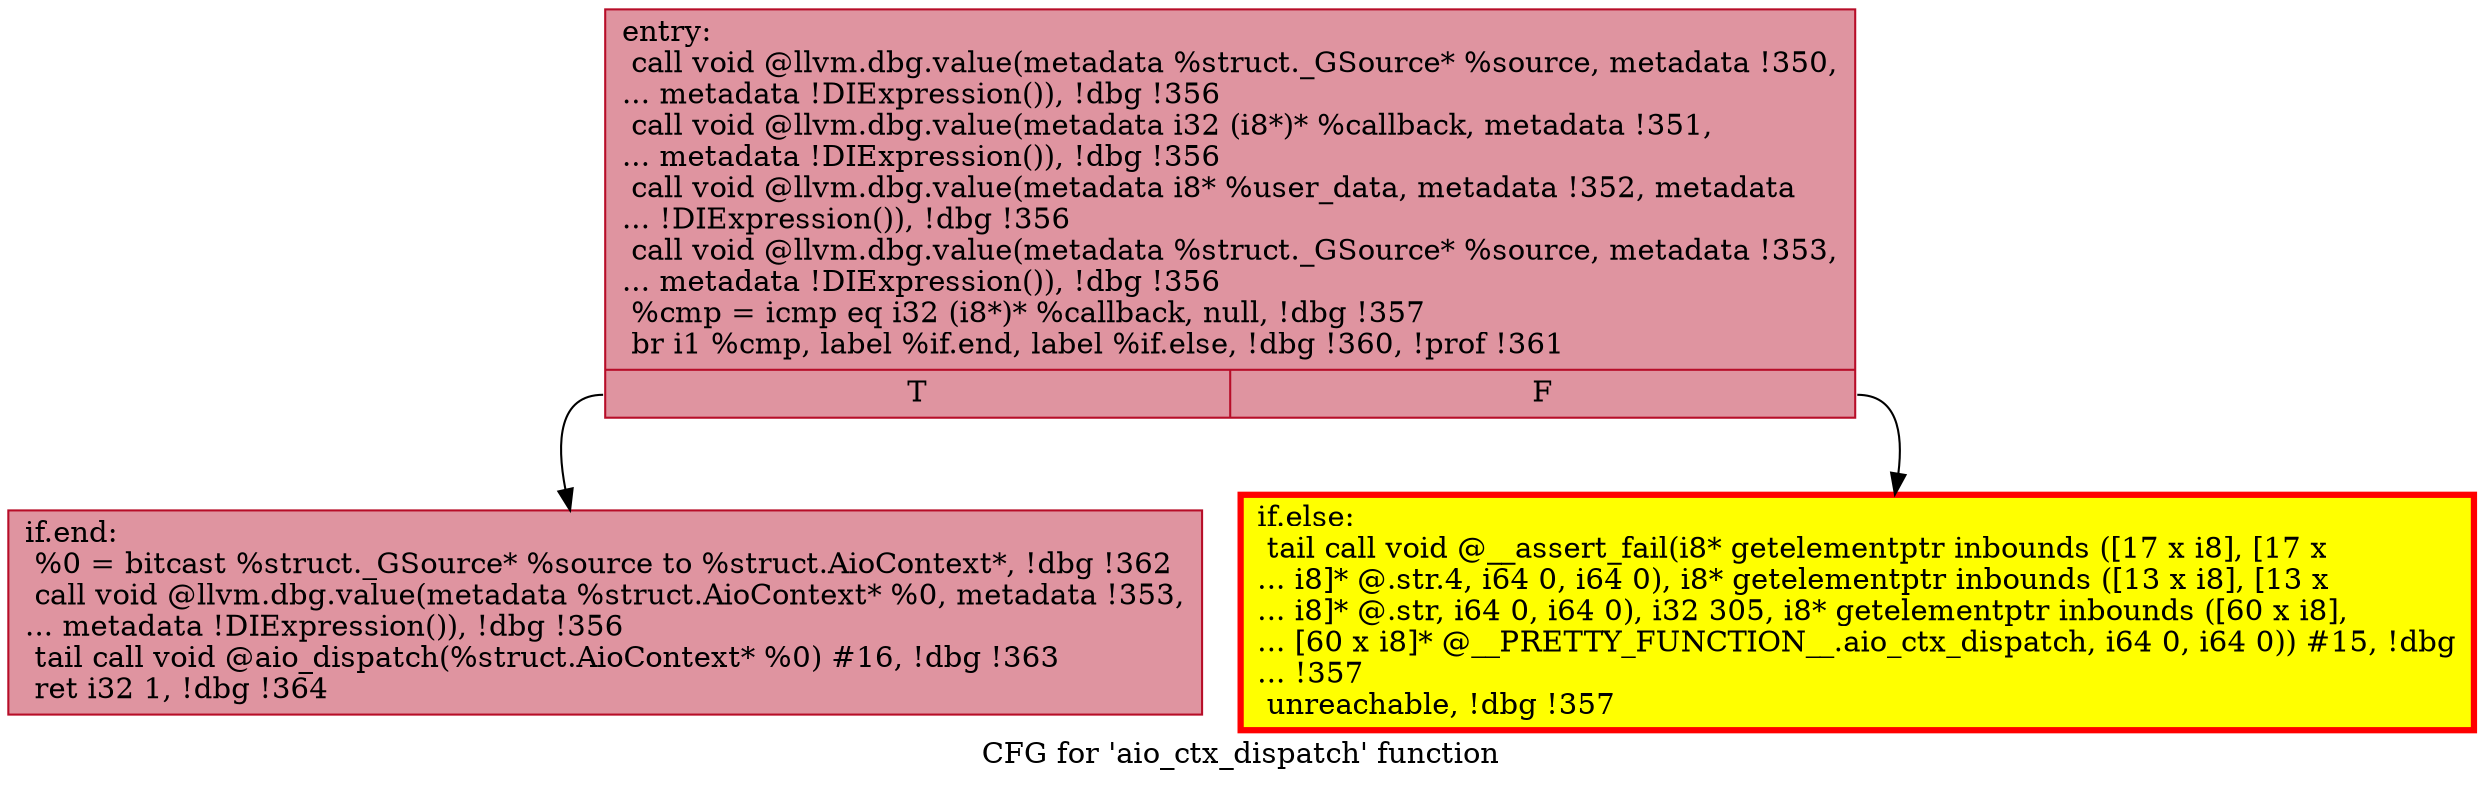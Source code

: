 digraph "CFG for 'aio_ctx_dispatch' function" {
	label="CFG for 'aio_ctx_dispatch' function";

	Node0x55e9b6a6d360 [shape=record,color="#b70d28ff", style=filled, fillcolor="#b70d2870",label="{entry:\l  call void @llvm.dbg.value(metadata %struct._GSource* %source, metadata !350,\l... metadata !DIExpression()), !dbg !356\l  call void @llvm.dbg.value(metadata i32 (i8*)* %callback, metadata !351,\l... metadata !DIExpression()), !dbg !356\l  call void @llvm.dbg.value(metadata i8* %user_data, metadata !352, metadata\l... !DIExpression()), !dbg !356\l  call void @llvm.dbg.value(metadata %struct._GSource* %source, metadata !353,\l... metadata !DIExpression()), !dbg !356\l  %cmp = icmp eq i32 (i8*)* %callback, null, !dbg !357\l  br i1 %cmp, label %if.end, label %if.else, !dbg !360, !prof !361\l|{<s0>T|<s1>F}}"];
	Node0x55e9b6a6d360:s0 -> Node0x55e9b6a7d750;
	Node0x55e9b6a6d360:s1 -> Node0x55e9b6a7d7a0;
	Node0x55e9b6a7d7a0 [shape=record,penwidth=3.0, style="filled", color="red", fillcolor="yellow",label="{if.else:                                          \l  tail call void @__assert_fail(i8* getelementptr inbounds ([17 x i8], [17 x\l... i8]* @.str.4, i64 0, i64 0), i8* getelementptr inbounds ([13 x i8], [13 x\l... i8]* @.str, i64 0, i64 0), i32 305, i8* getelementptr inbounds ([60 x i8],\l... [60 x i8]* @__PRETTY_FUNCTION__.aio_ctx_dispatch, i64 0, i64 0)) #15, !dbg\l... !357\l  unreachable, !dbg !357\l}"];
	Node0x55e9b6a7d750 [shape=record,color="#b70d28ff", style=filled, fillcolor="#b70d2870",label="{if.end:                                           \l  %0 = bitcast %struct._GSource* %source to %struct.AioContext*, !dbg !362\l  call void @llvm.dbg.value(metadata %struct.AioContext* %0, metadata !353,\l... metadata !DIExpression()), !dbg !356\l  tail call void @aio_dispatch(%struct.AioContext* %0) #16, !dbg !363\l  ret i32 1, !dbg !364\l}"];
}
